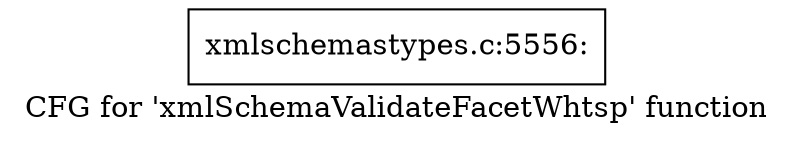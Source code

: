 digraph "CFG for 'xmlSchemaValidateFacetWhtsp' function" {
	label="CFG for 'xmlSchemaValidateFacetWhtsp' function";

	Node0x560ae60 [shape=record,label="{xmlschemastypes.c:5556:}"];
}
